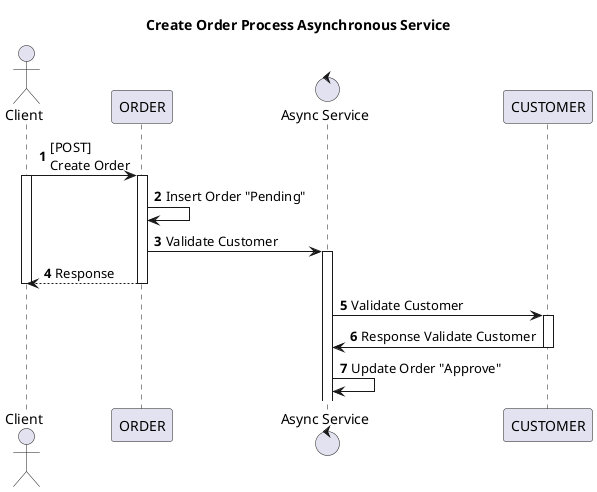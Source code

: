 @startuml

title Create Order Process Asynchronous Service
autonumber

actor Client as client
participant ORDER
control "Async Service" as ASYNC
participant CUSTOMER

client -> ORDER : [POST]\nCreate Order
activate client
activate ORDER
ORDER -> ORDER : Insert Order "Pending"
ORDER -> ASYNC : Validate Customer
activate ASYNC
ORDER --> client : Response
deactivate ORDER
deactivate client

ASYNC -> CUSTOMER : Validate Customer
activate CUSTOMER

CUSTOMER -> ASYNC : Response Validate Customer
deactivate CUSTOMER
ASYNC -> ASYNC : Update Order "Approve"
@enduml